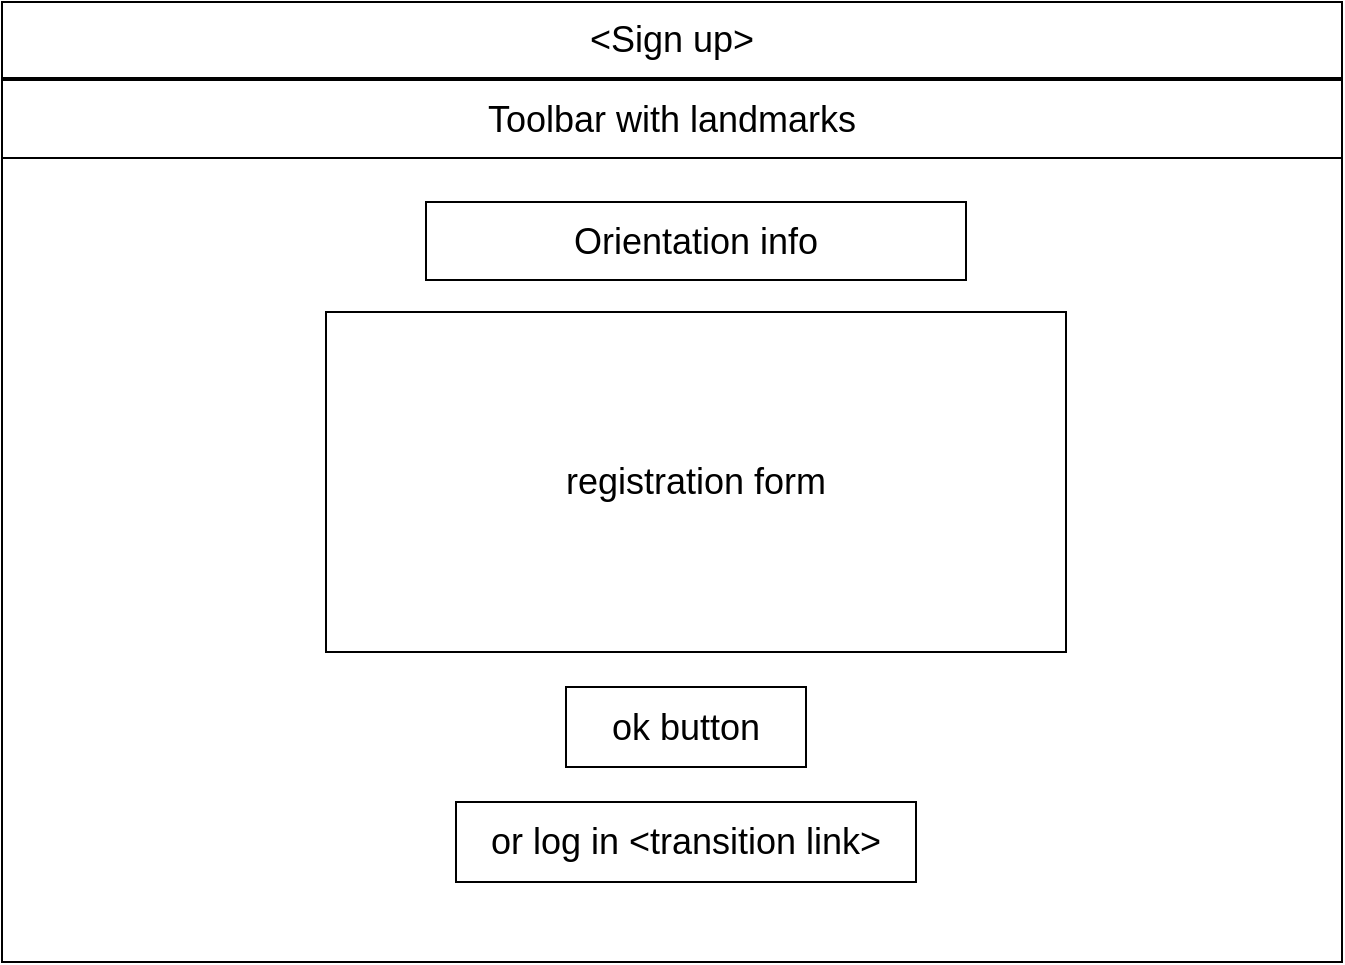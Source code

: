 <mxfile version="10.9.5" type="device"><diagram id="u9o09Kq5SHA_BDpGMf4i" name="Page-1"><mxGraphModel dx="864" dy="503" grid="1" gridSize="10" guides="1" tooltips="1" connect="1" arrows="1" fold="1" page="1" pageScale="1" pageWidth="827" pageHeight="1169" math="0" shadow="0"><root><mxCell id="0"/><mxCell id="1" parent="0"/><mxCell id="jcGAWVzo7ZWAxNOnF3j5-1" value="" style="rounded=0;whiteSpace=wrap;html=1;" parent="1" vertex="1"><mxGeometry x="78" y="20" width="670" height="480" as="geometry"/></mxCell><mxCell id="jcGAWVzo7ZWAxNOnF3j5-3" value="&amp;lt;Sign up&amp;gt;" style="rounded=0;whiteSpace=wrap;html=1;fontSize=18;" parent="1" vertex="1"><mxGeometry x="78" y="20" width="670" height="38" as="geometry"/></mxCell><mxCell id="jcGAWVzo7ZWAxNOnF3j5-5" value="Toolbar with landmarks" style="rounded=0;whiteSpace=wrap;html=1;fontSize=18;" parent="1" vertex="1"><mxGeometry x="78" y="59" width="670" height="39" as="geometry"/></mxCell><mxCell id="e7y5YuNRzW9aaL3BYe6D-2" value="registration form" style="rounded=0;whiteSpace=wrap;html=1;fontSize=18;" parent="1" vertex="1"><mxGeometry x="240" y="175" width="370" height="170" as="geometry"/></mxCell><mxCell id="Jmvulse6kssi4DoLwYdP-1" value="Orientation info" style="rounded=0;whiteSpace=wrap;html=1;fontSize=18;" parent="1" vertex="1"><mxGeometry x="290" y="120" width="270" height="39" as="geometry"/></mxCell><mxCell id="Jmvulse6kssi4DoLwYdP-3" value="ok button" style="rounded=0;whiteSpace=wrap;html=1;fontSize=18;" parent="1" vertex="1"><mxGeometry x="360" y="362.5" width="120" height="40" as="geometry"/></mxCell><mxCell id="Jmvulse6kssi4DoLwYdP-4" value="or log in &amp;lt;transition link&amp;gt;" style="rounded=0;whiteSpace=wrap;html=1;fontSize=18;" parent="1" vertex="1"><mxGeometry x="305" y="420" width="230" height="40" as="geometry"/></mxCell></root></mxGraphModel></diagram></mxfile>